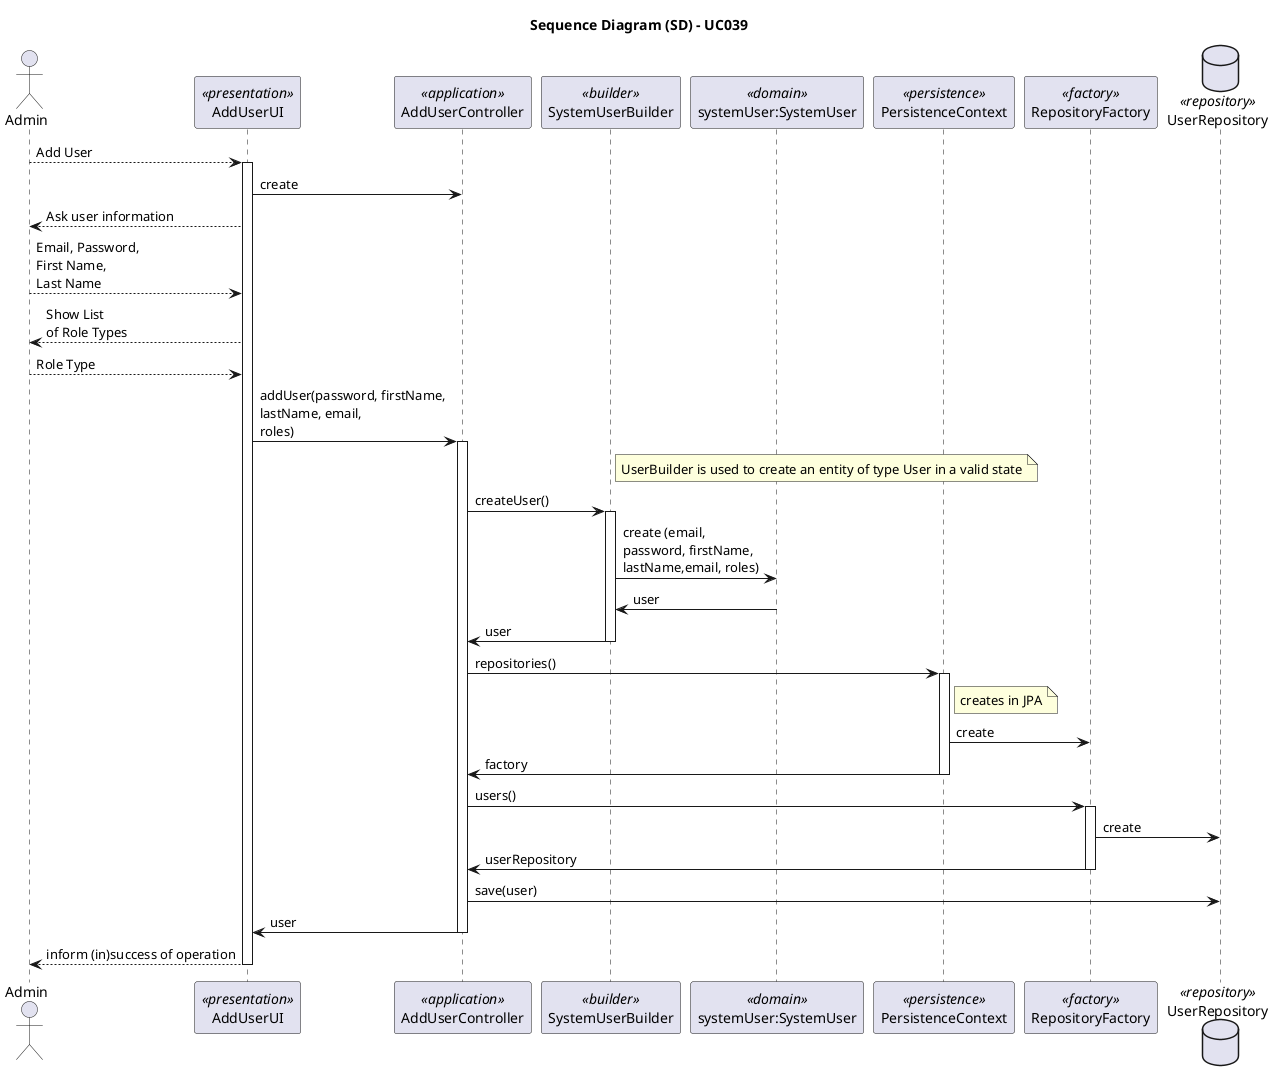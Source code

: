 @startuml
skinparam packageStyle rectangle
skinparam shadowing false
skinparam linetype polyline

skinparam classAttributeIconSize 0

title Sequence Diagram (SD) - UC039

actor Admin as Actor
participant AddUserUI as UI <<presentation>>
participant AddUserController as Controller <<application>>
participant SystemUserBuilder as Builder <<builder>>
participant "systemUser:SystemUser" as Domain <<domain>>
participant PersistenceContext as Persistence <<persistence>>
participant RepositoryFactory as Factory <<factory>>
database UserRepository as Repository <<repository>>

Actor --> UI: Add User
activate UI
    UI -> Controller: create
    UI --> Actor: Ask user information
    Actor --> UI: Email, Password,\nFirst Name,\nLast Name

    UI --> Actor: Show List\nof Role Types
    Actor --> UI: Role Type

    UI -> Controller: addUser(password, firstName,\nlastName, email, \nroles)
    activate Controller
        note right of Builder:UserBuilder is used to create an entity of type User in a valid state

        Controller -> Builder:createUser()
        activate Builder
            Builder -> Domain: create (email,\npassword, firstName,\nlastName,email, roles)
            Domain->Builder: user
            Builder -> Controller:user
        deactivate Builder

        Controller -> Persistence: repositories()
        activate Persistence
            note right of Persistence: creates in JPA
            Persistence -> Factory: create
            Persistence -> Controller: factory
        deactivate Persistence

        Controller -> Factory: users()
        activate Factory
            Factory -> Repository: create
            Factory -> Controller: userRepository
        deactivate Factory

        Controller->Repository:save(user)
        Controller->UI: user
    deactivate Controller

        UI-->Actor: inform (in)success of operation
deactivate UI

@enduml